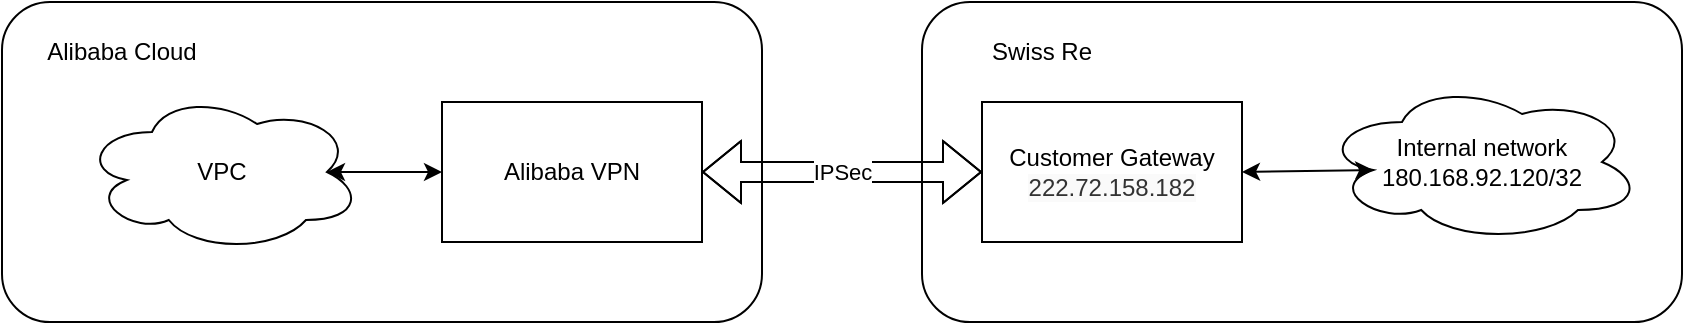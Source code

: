 <mxfile version="16.6.2" type="github"><diagram id="2aGv0RAUiijXLy8KVD3H" name="Page-1"><mxGraphModel dx="949" dy="343" grid="0" gridSize="10" guides="1" tooltips="1" connect="1" arrows="1" fold="1" page="1" pageScale="1" pageWidth="850" pageHeight="1100" math="0" shadow="0"><root><mxCell id="0"/><mxCell id="1" parent="0"/><mxCell id="e7CSt7B-YW_8TH9-DHp6-11" value="" style="rounded=1;whiteSpace=wrap;html=1;" vertex="1" parent="1"><mxGeometry x="464" y="30" width="380" height="160" as="geometry"/></mxCell><mxCell id="e7CSt7B-YW_8TH9-DHp6-9" value="" style="rounded=1;whiteSpace=wrap;html=1;" vertex="1" parent="1"><mxGeometry x="4" y="30" width="380" height="160" as="geometry"/></mxCell><mxCell id="e7CSt7B-YW_8TH9-DHp6-1" value="Alibaba VPN" style="rounded=0;whiteSpace=wrap;html=1;" vertex="1" parent="1"><mxGeometry x="224" y="80" width="130" height="70" as="geometry"/></mxCell><mxCell id="e7CSt7B-YW_8TH9-DHp6-2" value="Customer Gateway&lt;br&gt;&lt;span style=&quot;color: rgb(51 , 51 , 51) ; font-family: , &amp;#34;blinkmacsystemfont&amp;#34; , &amp;#34;segoe ui&amp;#34; , &amp;#34;pingfang sc&amp;#34; , &amp;#34;hiragino sans gb&amp;#34; , &amp;#34;microsoft yahei&amp;#34; , &amp;#34;helvetica neue&amp;#34; , &amp;#34;helvetica&amp;#34; , &amp;#34;arial&amp;#34; , sans-serif ; background-color: rgb(250 , 250 , 250)&quot;&gt;222.72.158.182&lt;/span&gt;" style="rounded=0;whiteSpace=wrap;html=1;" vertex="1" parent="1"><mxGeometry x="494" y="80" width="130" height="70" as="geometry"/></mxCell><mxCell id="e7CSt7B-YW_8TH9-DHp6-3" value="VPC" style="ellipse;shape=cloud;whiteSpace=wrap;html=1;" vertex="1" parent="1"><mxGeometry x="44" y="75" width="140" height="80" as="geometry"/></mxCell><mxCell id="e7CSt7B-YW_8TH9-DHp6-4" value="Internal network&lt;br&gt;180.168.92.120/32" style="ellipse;shape=cloud;whiteSpace=wrap;html=1;" vertex="1" parent="1"><mxGeometry x="664" y="70" width="160" height="80" as="geometry"/></mxCell><mxCell id="e7CSt7B-YW_8TH9-DHp6-5" value="" style="endArrow=classic;startArrow=classic;html=1;rounded=0;entryX=0;entryY=0.5;entryDx=0;entryDy=0;exitX=0.875;exitY=0.5;exitDx=0;exitDy=0;exitPerimeter=0;" edge="1" parent="1" source="e7CSt7B-YW_8TH9-DHp6-3" target="e7CSt7B-YW_8TH9-DHp6-1"><mxGeometry width="50" height="50" relative="1" as="geometry"><mxPoint x="144" y="230" as="sourcePoint"/><mxPoint x="194" y="180" as="targetPoint"/></mxGeometry></mxCell><mxCell id="e7CSt7B-YW_8TH9-DHp6-6" value="" style="endArrow=classic;startArrow=classic;html=1;rounded=0;entryX=0.16;entryY=0.55;entryDx=0;entryDy=0;entryPerimeter=0;exitX=1;exitY=0.5;exitDx=0;exitDy=0;" edge="1" parent="1" source="e7CSt7B-YW_8TH9-DHp6-2" target="e7CSt7B-YW_8TH9-DHp6-4"><mxGeometry width="50" height="50" relative="1" as="geometry"><mxPoint x="514" y="240" as="sourcePoint"/><mxPoint x="564" y="190" as="targetPoint"/></mxGeometry></mxCell><mxCell id="e7CSt7B-YW_8TH9-DHp6-7" value="" style="shape=flexArrow;endArrow=classic;startArrow=classic;html=1;rounded=0;entryX=0;entryY=0.5;entryDx=0;entryDy=0;exitX=1;exitY=0.5;exitDx=0;exitDy=0;" edge="1" parent="1" source="e7CSt7B-YW_8TH9-DHp6-1" target="e7CSt7B-YW_8TH9-DHp6-2"><mxGeometry width="100" height="100" relative="1" as="geometry"><mxPoint x="294" y="300" as="sourcePoint"/><mxPoint x="394" y="200" as="targetPoint"/><Array as="points"><mxPoint x="424" y="115"/></Array></mxGeometry></mxCell><mxCell id="e7CSt7B-YW_8TH9-DHp6-8" value="IPSec" style="edgeLabel;html=1;align=center;verticalAlign=middle;resizable=0;points=[];" vertex="1" connectable="0" parent="e7CSt7B-YW_8TH9-DHp6-7"><mxGeometry x="-0.348" relative="1" as="geometry"><mxPoint x="24" as="offset"/></mxGeometry></mxCell><mxCell id="e7CSt7B-YW_8TH9-DHp6-10" value="Alibaba Cloud" style="text;html=1;strokeColor=none;fillColor=none;align=center;verticalAlign=middle;whiteSpace=wrap;rounded=0;" vertex="1" parent="1"><mxGeometry x="24" y="40" width="80" height="30" as="geometry"/></mxCell><mxCell id="e7CSt7B-YW_8TH9-DHp6-12" value="Swiss Re" style="text;html=1;strokeColor=none;fillColor=none;align=center;verticalAlign=middle;whiteSpace=wrap;rounded=0;" vertex="1" parent="1"><mxGeometry x="494" y="40" width="60" height="30" as="geometry"/></mxCell></root></mxGraphModel></diagram></mxfile>